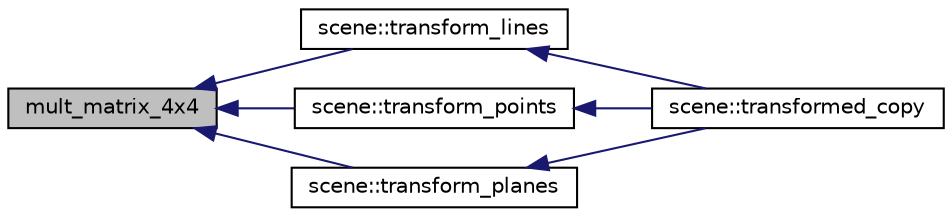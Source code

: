 digraph "mult_matrix_4x4"
{
  edge [fontname="Helvetica",fontsize="10",labelfontname="Helvetica",labelfontsize="10"];
  node [fontname="Helvetica",fontsize="10",shape=record];
  rankdir="LR";
  Node172 [label="mult_matrix_4x4",height=0.2,width=0.4,color="black", fillcolor="grey75", style="filled", fontcolor="black"];
  Node172 -> Node173 [dir="back",color="midnightblue",fontsize="10",style="solid",fontname="Helvetica"];
  Node173 [label="scene::transform_lines",height=0.2,width=0.4,color="black", fillcolor="white", style="filled",URL="$df/db1/classscene.html#a99c389879187f0b8192ab7cc7457e2ff"];
  Node173 -> Node174 [dir="back",color="midnightblue",fontsize="10",style="solid",fontname="Helvetica"];
  Node174 [label="scene::transformed_copy",height=0.2,width=0.4,color="black", fillcolor="white", style="filled",URL="$df/db1/classscene.html#aa63bbdb5ffcd70f233e0a3219abb89f5"];
  Node172 -> Node175 [dir="back",color="midnightblue",fontsize="10",style="solid",fontname="Helvetica"];
  Node175 [label="scene::transform_points",height=0.2,width=0.4,color="black", fillcolor="white", style="filled",URL="$df/db1/classscene.html#a84221a022e79008c5d17628dc51ef093"];
  Node175 -> Node174 [dir="back",color="midnightblue",fontsize="10",style="solid",fontname="Helvetica"];
  Node172 -> Node176 [dir="back",color="midnightblue",fontsize="10",style="solid",fontname="Helvetica"];
  Node176 [label="scene::transform_planes",height=0.2,width=0.4,color="black", fillcolor="white", style="filled",URL="$df/db1/classscene.html#aea161aafb38f1aa664b9c48ea5d0fa7d"];
  Node176 -> Node174 [dir="back",color="midnightblue",fontsize="10",style="solid",fontname="Helvetica"];
}
